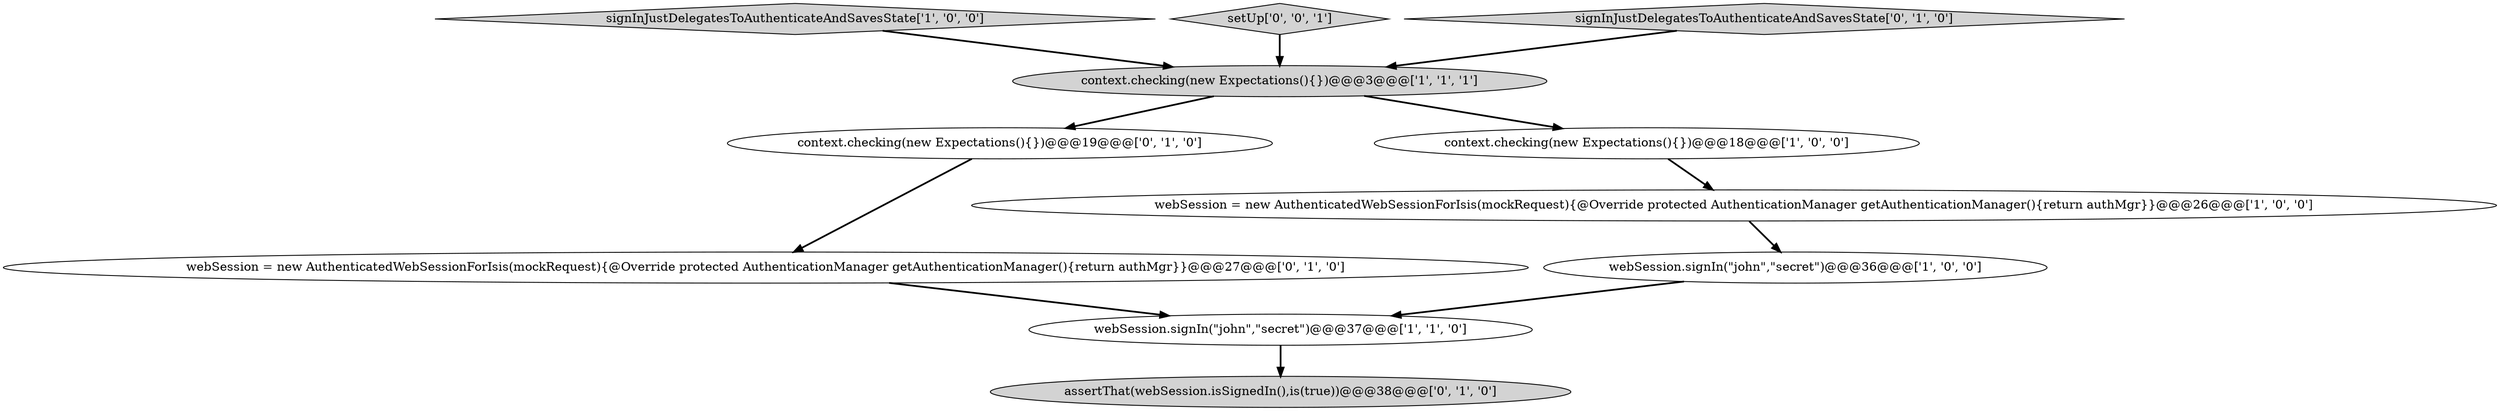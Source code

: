 digraph {
5 [style = filled, label = "signInJustDelegatesToAuthenticateAndSavesState['1', '0', '0']", fillcolor = lightgray, shape = diamond image = "AAA0AAABBB1BBB"];
4 [style = filled, label = "webSession = new AuthenticatedWebSessionForIsis(mockRequest){@Override protected AuthenticationManager getAuthenticationManager(){return authMgr}}@@@26@@@['1', '0', '0']", fillcolor = white, shape = ellipse image = "AAA0AAABBB1BBB"];
8 [style = filled, label = "webSession = new AuthenticatedWebSessionForIsis(mockRequest){@Override protected AuthenticationManager getAuthenticationManager(){return authMgr}}@@@27@@@['0', '1', '0']", fillcolor = white, shape = ellipse image = "AAA0AAABBB2BBB"];
6 [style = filled, label = "assertThat(webSession.isSignedIn(),is(true))@@@38@@@['0', '1', '0']", fillcolor = lightgray, shape = ellipse image = "AAA0AAABBB2BBB"];
10 [style = filled, label = "setUp['0', '0', '1']", fillcolor = lightgray, shape = diamond image = "AAA0AAABBB3BBB"];
2 [style = filled, label = "webSession.signIn(\"john\",\"secret\")@@@36@@@['1', '0', '0']", fillcolor = white, shape = ellipse image = "AAA0AAABBB1BBB"];
0 [style = filled, label = "webSession.signIn(\"john\",\"secret\")@@@37@@@['1', '1', '0']", fillcolor = white, shape = ellipse image = "AAA0AAABBB1BBB"];
9 [style = filled, label = "signInJustDelegatesToAuthenticateAndSavesState['0', '1', '0']", fillcolor = lightgray, shape = diamond image = "AAA0AAABBB2BBB"];
7 [style = filled, label = "context.checking(new Expectations(){})@@@19@@@['0', '1', '0']", fillcolor = white, shape = ellipse image = "AAA0AAABBB2BBB"];
3 [style = filled, label = "context.checking(new Expectations(){})@@@3@@@['1', '1', '1']", fillcolor = lightgray, shape = ellipse image = "AAA0AAABBB1BBB"];
1 [style = filled, label = "context.checking(new Expectations(){})@@@18@@@['1', '0', '0']", fillcolor = white, shape = ellipse image = "AAA0AAABBB1BBB"];
0->6 [style = bold, label=""];
9->3 [style = bold, label=""];
10->3 [style = bold, label=""];
2->0 [style = bold, label=""];
5->3 [style = bold, label=""];
7->8 [style = bold, label=""];
3->7 [style = bold, label=""];
8->0 [style = bold, label=""];
3->1 [style = bold, label=""];
4->2 [style = bold, label=""];
1->4 [style = bold, label=""];
}
